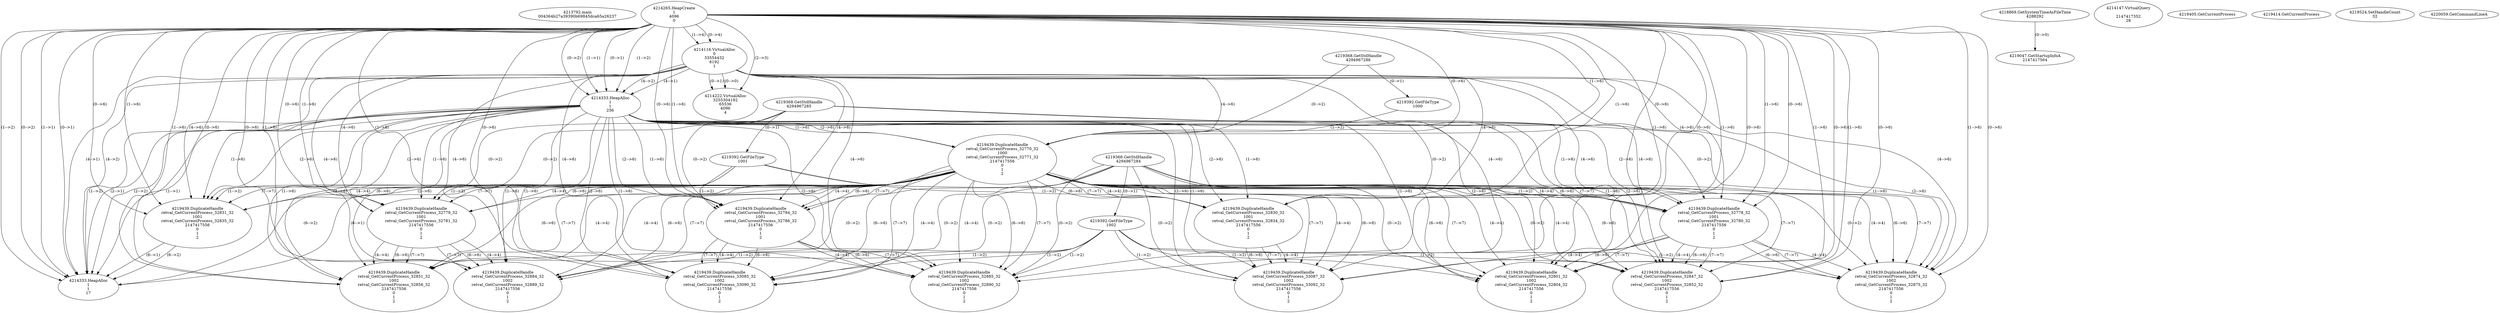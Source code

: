 // Global SCDG with merge call
digraph {
	0 [label="4213792.main
004364b27a39390b69845dca65a26237"]
	1 [label="4214265.HeapCreate
1
4096
0"]
	2 [label="4218869.GetSystemTimeAsFileTime
4288292"]
	3 [label="4214116.VirtualAlloc
0
33554432
8192
1"]
	1 -> 3 [label="(1-->4)"]
	1 -> 3 [label="(0-->4)"]
	4 [label="4214147.VirtualQuery

2147417352
28"]
	5 [label="4214222.VirtualAlloc
3255304192
65536
4096
4"]
	3 -> 5 [label="(0-->1)"]
	1 -> 5 [label="(2-->3)"]
	3 -> 5 [label="(0-->0)"]
	6 [label="4219047.GetStartupInfoA
2147417564"]
	2 -> 6 [label="(0-->0)"]
	7 [label="4214333.HeapAlloc
1
1
256"]
	1 -> 7 [label="(1-->1)"]
	1 -> 7 [label="(0-->1)"]
	3 -> 7 [label="(4-->1)"]
	1 -> 7 [label="(1-->2)"]
	1 -> 7 [label="(0-->2)"]
	3 -> 7 [label="(4-->2)"]
	8 [label="4219368.GetStdHandle
4294967286"]
	9 [label="4219392.GetFileType
1000"]
	8 -> 9 [label="(0-->1)"]
	10 [label="4219405.GetCurrentProcess
"]
	11 [label="4219414.GetCurrentProcess
"]
	12 [label="4219439.DuplicateHandle
retval_GetCurrentProcess_32770_32
1000
retval_GetCurrentProcess_32771_32
2147417556
0
1
2"]
	8 -> 12 [label="(0-->2)"]
	9 -> 12 [label="(1-->2)"]
	1 -> 12 [label="(1-->6)"]
	1 -> 12 [label="(0-->6)"]
	3 -> 12 [label="(4-->6)"]
	7 -> 12 [label="(1-->6)"]
	7 -> 12 [label="(2-->6)"]
	13 [label="4219368.GetStdHandle
4294967285"]
	14 [label="4219392.GetFileType
1001"]
	13 -> 14 [label="(0-->1)"]
	15 [label="4219439.DuplicateHandle
retval_GetCurrentProcess_32831_32
1001
retval_GetCurrentProcess_32835_32
2147417556
0
1
2"]
	13 -> 15 [label="(0-->2)"]
	14 -> 15 [label="(1-->2)"]
	12 -> 15 [label="(4-->4)"]
	1 -> 15 [label="(1-->6)"]
	1 -> 15 [label="(0-->6)"]
	3 -> 15 [label="(4-->6)"]
	7 -> 15 [label="(1-->6)"]
	7 -> 15 [label="(2-->6)"]
	12 -> 15 [label="(6-->6)"]
	12 -> 15 [label="(7-->7)"]
	16 [label="4219368.GetStdHandle
4294967284"]
	17 [label="4219392.GetFileType
1002"]
	16 -> 17 [label="(0-->1)"]
	18 [label="4219524.SetHandleCount
32"]
	19 [label="4220059.GetCommandLineA
"]
	20 [label="4214333.HeapAlloc
1
1
17"]
	1 -> 20 [label="(1-->1)"]
	1 -> 20 [label="(0-->1)"]
	3 -> 20 [label="(4-->1)"]
	7 -> 20 [label="(1-->1)"]
	7 -> 20 [label="(2-->1)"]
	12 -> 20 [label="(6-->1)"]
	15 -> 20 [label="(6-->1)"]
	1 -> 20 [label="(1-->2)"]
	1 -> 20 [label="(0-->2)"]
	3 -> 20 [label="(4-->2)"]
	7 -> 20 [label="(1-->2)"]
	7 -> 20 [label="(2-->2)"]
	12 -> 20 [label="(6-->2)"]
	15 -> 20 [label="(6-->2)"]
	21 [label="4219439.DuplicateHandle
retval_GetCurrentProcess_32830_32
1001
retval_GetCurrentProcess_32834_32
2147417556
0
1
2"]
	13 -> 21 [label="(0-->2)"]
	14 -> 21 [label="(1-->2)"]
	12 -> 21 [label="(4-->4)"]
	1 -> 21 [label="(1-->6)"]
	1 -> 21 [label="(0-->6)"]
	3 -> 21 [label="(4-->6)"]
	7 -> 21 [label="(1-->6)"]
	7 -> 21 [label="(2-->6)"]
	12 -> 21 [label="(6-->6)"]
	12 -> 21 [label="(7-->7)"]
	22 [label="4219439.DuplicateHandle
retval_GetCurrentProcess_32778_32
1001
retval_GetCurrentProcess_32780_32
2147417556
0
1
2"]
	13 -> 22 [label="(0-->2)"]
	14 -> 22 [label="(1-->2)"]
	12 -> 22 [label="(4-->4)"]
	1 -> 22 [label="(1-->6)"]
	1 -> 22 [label="(0-->6)"]
	3 -> 22 [label="(4-->6)"]
	7 -> 22 [label="(1-->6)"]
	7 -> 22 [label="(2-->6)"]
	12 -> 22 [label="(6-->6)"]
	12 -> 22 [label="(7-->7)"]
	23 [label="4219439.DuplicateHandle
retval_GetCurrentProcess_32801_32
1002
retval_GetCurrentProcess_32804_32
2147417556
0
1
2"]
	16 -> 23 [label="(0-->2)"]
	17 -> 23 [label="(1-->2)"]
	12 -> 23 [label="(4-->4)"]
	22 -> 23 [label="(4-->4)"]
	1 -> 23 [label="(1-->6)"]
	1 -> 23 [label="(0-->6)"]
	3 -> 23 [label="(4-->6)"]
	7 -> 23 [label="(1-->6)"]
	7 -> 23 [label="(2-->6)"]
	12 -> 23 [label="(6-->6)"]
	22 -> 23 [label="(6-->6)"]
	12 -> 23 [label="(7-->7)"]
	22 -> 23 [label="(7-->7)"]
	24 [label="4219439.DuplicateHandle
retval_GetCurrentProcess_32847_32
1002
retval_GetCurrentProcess_32852_32
2147417556
0
1
2"]
	16 -> 24 [label="(0-->2)"]
	17 -> 24 [label="(1-->2)"]
	12 -> 24 [label="(4-->4)"]
	22 -> 24 [label="(4-->4)"]
	1 -> 24 [label="(1-->6)"]
	1 -> 24 [label="(0-->6)"]
	3 -> 24 [label="(4-->6)"]
	7 -> 24 [label="(1-->6)"]
	7 -> 24 [label="(2-->6)"]
	12 -> 24 [label="(6-->6)"]
	22 -> 24 [label="(6-->6)"]
	12 -> 24 [label="(7-->7)"]
	22 -> 24 [label="(7-->7)"]
	25 [label="4219439.DuplicateHandle
retval_GetCurrentProcess_32779_32
1001
retval_GetCurrentProcess_32781_32
2147417556
0
1
2"]
	13 -> 25 [label="(0-->2)"]
	14 -> 25 [label="(1-->2)"]
	12 -> 25 [label="(4-->4)"]
	1 -> 25 [label="(1-->6)"]
	1 -> 25 [label="(0-->6)"]
	3 -> 25 [label="(4-->6)"]
	7 -> 25 [label="(1-->6)"]
	7 -> 25 [label="(2-->6)"]
	12 -> 25 [label="(6-->6)"]
	12 -> 25 [label="(7-->7)"]
	26 [label="4219439.DuplicateHandle
retval_GetCurrentProcess_32851_32
1002
retval_GetCurrentProcess_32856_32
2147417556
0
1
2"]
	16 -> 26 [label="(0-->2)"]
	17 -> 26 [label="(1-->2)"]
	12 -> 26 [label="(4-->4)"]
	25 -> 26 [label="(4-->4)"]
	1 -> 26 [label="(1-->6)"]
	1 -> 26 [label="(0-->6)"]
	3 -> 26 [label="(4-->6)"]
	7 -> 26 [label="(1-->6)"]
	7 -> 26 [label="(2-->6)"]
	12 -> 26 [label="(6-->6)"]
	25 -> 26 [label="(6-->6)"]
	12 -> 26 [label="(7-->7)"]
	25 -> 26 [label="(7-->7)"]
	27 [label="4219439.DuplicateHandle
retval_GetCurrentProcess_32874_32
1002
retval_GetCurrentProcess_32875_32
2147417556
0
1
2"]
	16 -> 27 [label="(0-->2)"]
	17 -> 27 [label="(1-->2)"]
	12 -> 27 [label="(4-->4)"]
	22 -> 27 [label="(4-->4)"]
	1 -> 27 [label="(1-->6)"]
	1 -> 27 [label="(0-->6)"]
	3 -> 27 [label="(4-->6)"]
	7 -> 27 [label="(1-->6)"]
	7 -> 27 [label="(2-->6)"]
	12 -> 27 [label="(6-->6)"]
	22 -> 27 [label="(6-->6)"]
	12 -> 27 [label="(7-->7)"]
	22 -> 27 [label="(7-->7)"]
	28 [label="4219439.DuplicateHandle
retval_GetCurrentProcess_33087_32
1002
retval_GetCurrentProcess_33092_32
2147417556
0
1
2"]
	16 -> 28 [label="(0-->2)"]
	17 -> 28 [label="(1-->2)"]
	12 -> 28 [label="(4-->4)"]
	21 -> 28 [label="(4-->4)"]
	1 -> 28 [label="(1-->6)"]
	1 -> 28 [label="(0-->6)"]
	3 -> 28 [label="(4-->6)"]
	7 -> 28 [label="(1-->6)"]
	7 -> 28 [label="(2-->6)"]
	12 -> 28 [label="(6-->6)"]
	21 -> 28 [label="(6-->6)"]
	12 -> 28 [label="(7-->7)"]
	21 -> 28 [label="(7-->7)"]
	29 [label="4219439.DuplicateHandle
retval_GetCurrentProcess_32884_32
1002
retval_GetCurrentProcess_32889_32
2147417556
0
1
2"]
	16 -> 29 [label="(0-->2)"]
	17 -> 29 [label="(1-->2)"]
	12 -> 29 [label="(4-->4)"]
	25 -> 29 [label="(4-->4)"]
	1 -> 29 [label="(1-->6)"]
	1 -> 29 [label="(0-->6)"]
	3 -> 29 [label="(4-->6)"]
	7 -> 29 [label="(1-->6)"]
	7 -> 29 [label="(2-->6)"]
	12 -> 29 [label="(6-->6)"]
	25 -> 29 [label="(6-->6)"]
	12 -> 29 [label="(7-->7)"]
	25 -> 29 [label="(7-->7)"]
	30 [label="4219439.DuplicateHandle
retval_GetCurrentProcess_32784_32
1001
retval_GetCurrentProcess_32786_32
2147417556
0
1
2"]
	13 -> 30 [label="(0-->2)"]
	14 -> 30 [label="(1-->2)"]
	12 -> 30 [label="(4-->4)"]
	1 -> 30 [label="(1-->6)"]
	1 -> 30 [label="(0-->6)"]
	3 -> 30 [label="(4-->6)"]
	7 -> 30 [label="(1-->6)"]
	7 -> 30 [label="(2-->6)"]
	12 -> 30 [label="(6-->6)"]
	12 -> 30 [label="(7-->7)"]
	31 [label="4219439.DuplicateHandle
retval_GetCurrentProcess_33085_32
1002
retval_GetCurrentProcess_33090_32
2147417556
0
1
2"]
	16 -> 31 [label="(0-->2)"]
	17 -> 31 [label="(1-->2)"]
	12 -> 31 [label="(4-->4)"]
	30 -> 31 [label="(4-->4)"]
	1 -> 31 [label="(1-->6)"]
	1 -> 31 [label="(0-->6)"]
	3 -> 31 [label="(4-->6)"]
	7 -> 31 [label="(1-->6)"]
	7 -> 31 [label="(2-->6)"]
	12 -> 31 [label="(6-->6)"]
	30 -> 31 [label="(6-->6)"]
	12 -> 31 [label="(7-->7)"]
	30 -> 31 [label="(7-->7)"]
	32 [label="4219439.DuplicateHandle
retval_GetCurrentProcess_32885_32
1002
retval_GetCurrentProcess_32890_32
2147417556
0
1
2"]
	16 -> 32 [label="(0-->2)"]
	17 -> 32 [label="(1-->2)"]
	12 -> 32 [label="(4-->4)"]
	30 -> 32 [label="(4-->4)"]
	1 -> 32 [label="(1-->6)"]
	1 -> 32 [label="(0-->6)"]
	3 -> 32 [label="(4-->6)"]
	7 -> 32 [label="(1-->6)"]
	7 -> 32 [label="(2-->6)"]
	12 -> 32 [label="(6-->6)"]
	30 -> 32 [label="(6-->6)"]
	12 -> 32 [label="(7-->7)"]
	30 -> 32 [label="(7-->7)"]
}
